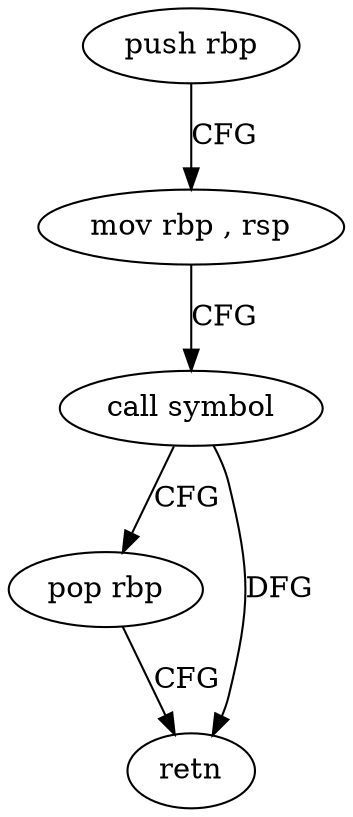 digraph "func" {
"4322496" [label = "push rbp" ]
"4322497" [label = "mov rbp , rsp" ]
"4322500" [label = "call symbol" ]
"4322505" [label = "pop rbp" ]
"4322506" [label = "retn" ]
"4322496" -> "4322497" [ label = "CFG" ]
"4322497" -> "4322500" [ label = "CFG" ]
"4322500" -> "4322505" [ label = "CFG" ]
"4322500" -> "4322506" [ label = "DFG" ]
"4322505" -> "4322506" [ label = "CFG" ]
}
